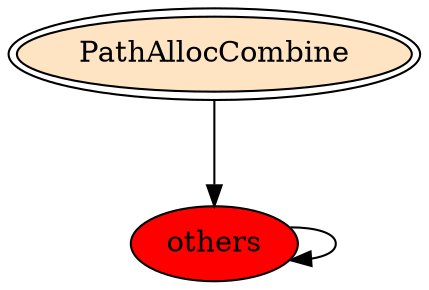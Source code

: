 digraph "./REPORTS/6777/API_PER_CATEGORY/PathAllocCombine.exe_2184_Files and I_O (Local file system)_API_per_Category_Transition_Matrix" {
	PathAllocCombine [label=PathAllocCombine fillcolor=bisque peripheries=2 style=filled]
	others [label=others fillcolor=red style=filled]
	PathAllocCombine -> others [label=1.0 fontcolor=white]
	others -> others [label=1.0 fontcolor=white]
}
